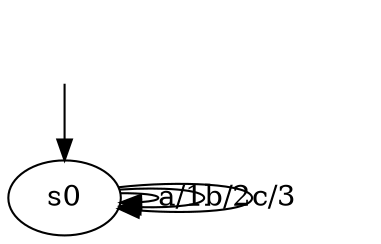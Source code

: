 digraph simpleABCmealy{
s0 [label="s0"];
s0 -> s0 [label="a/1"];
s0 -> s0 [label="b/2"];
s0 -> s0 [label="c/3"];
__start0 [shape=none, label=""];
__start0 -> s0 [label=""];
}
